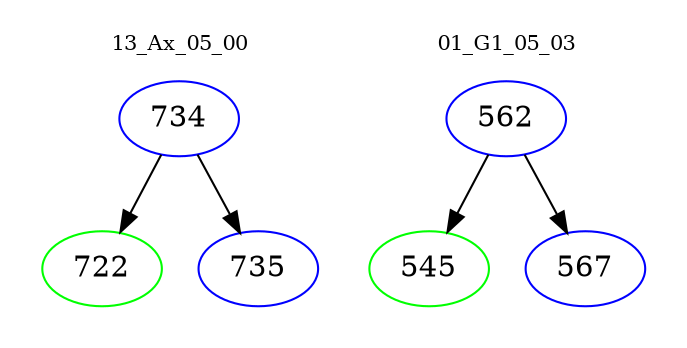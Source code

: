 digraph{
subgraph cluster_0 {
color = white
label = "13_Ax_05_00";
fontsize=10;
T0_734 [label="734", color="blue"]
T0_734 -> T0_722 [color="black"]
T0_722 [label="722", color="green"]
T0_734 -> T0_735 [color="black"]
T0_735 [label="735", color="blue"]
}
subgraph cluster_1 {
color = white
label = "01_G1_05_03";
fontsize=10;
T1_562 [label="562", color="blue"]
T1_562 -> T1_545 [color="black"]
T1_545 [label="545", color="green"]
T1_562 -> T1_567 [color="black"]
T1_567 [label="567", color="blue"]
}
}
